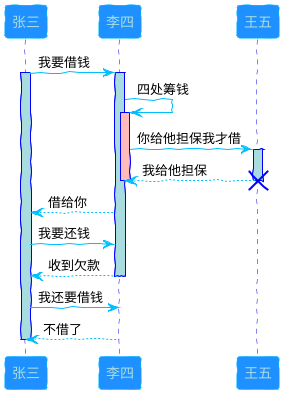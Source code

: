 @startuml

skinparam backfroundColor #EEEBDC
skinparam handwritten true

skinparam sequence {

    ArrowColor DeepSkyBlue
    ActorBorderColor blue
    LifeLineBorderColor blue
    LifeLineBackgroundColor #A9DCDF

    ParticipantBorderColor DeepSkyBlue
    ParticipantBackgroundColor DodgerBlue
    ParticipantFontName Aapex
    ParticipantFontColor #A9DCDF

    ActorBackgroundColor aqua
    ActorFontColor DeepSkyBlue
    ActorFontSize 17
    ActorFontName Aapex
}

张三 -> 李四 : 我要借钱
activate 张三
activate 李四

李四 -> 李四 : 四处筹钱
activate 李四 #FFBBBB

李四 -> 王五 : 你给他担保我才借
activate 王五

王五 --> 李四 : 我给他担保 
destroy 王五

deactivate 李四

李四 --> 张三 : 借给你

张三 -> 李四 : 我要还钱
李四 --> 张三 : 收到欠款
deactivate 李四

张三 -> 李四 : 我还要借钱
李四 --> 张三 : 不借了
deactivate 张三

@enduml